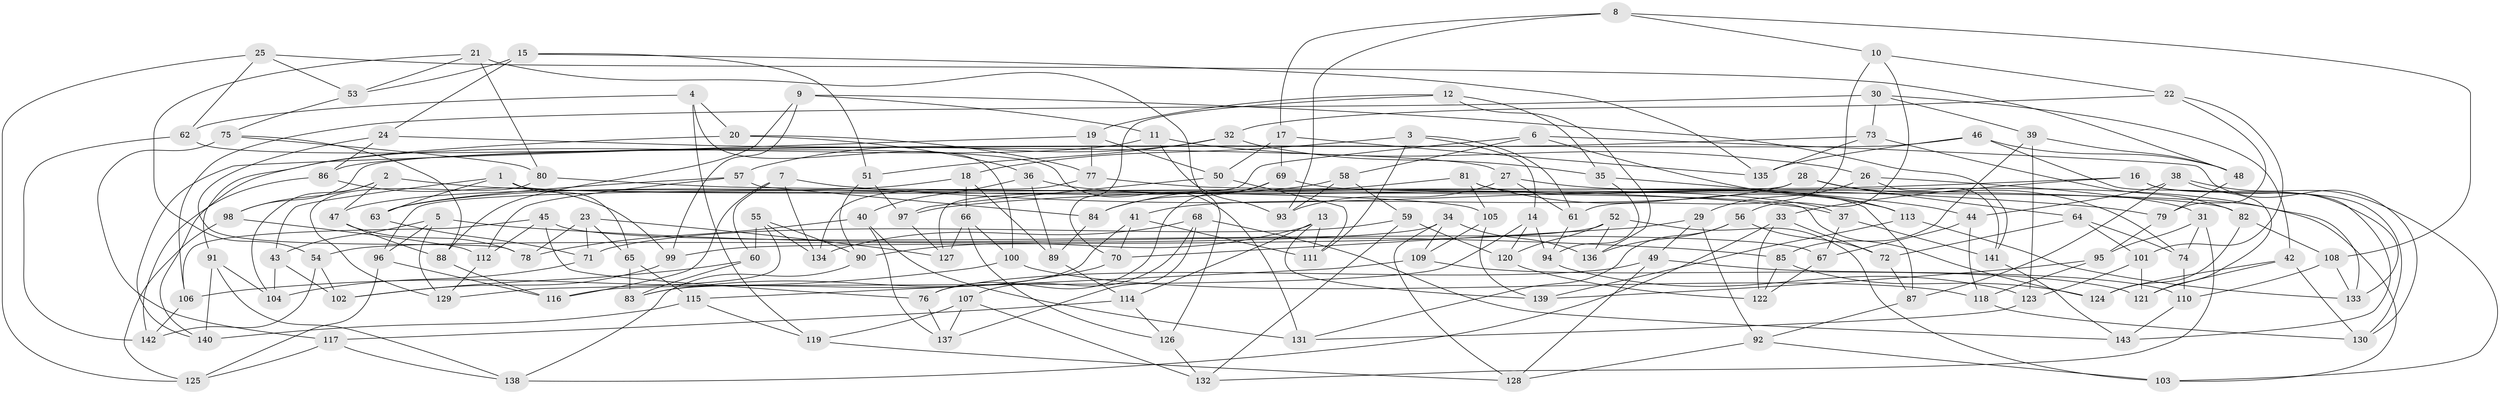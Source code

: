 // Generated by graph-tools (version 1.1) at 2025/38/03/09/25 02:38:06]
// undirected, 143 vertices, 286 edges
graph export_dot {
graph [start="1"]
  node [color=gray90,style=filled];
  1;
  2;
  3;
  4;
  5;
  6;
  7;
  8;
  9;
  10;
  11;
  12;
  13;
  14;
  15;
  16;
  17;
  18;
  19;
  20;
  21;
  22;
  23;
  24;
  25;
  26;
  27;
  28;
  29;
  30;
  31;
  32;
  33;
  34;
  35;
  36;
  37;
  38;
  39;
  40;
  41;
  42;
  43;
  44;
  45;
  46;
  47;
  48;
  49;
  50;
  51;
  52;
  53;
  54;
  55;
  56;
  57;
  58;
  59;
  60;
  61;
  62;
  63;
  64;
  65;
  66;
  67;
  68;
  69;
  70;
  71;
  72;
  73;
  74;
  75;
  76;
  77;
  78;
  79;
  80;
  81;
  82;
  83;
  84;
  85;
  86;
  87;
  88;
  89;
  90;
  91;
  92;
  93;
  94;
  95;
  96;
  97;
  98;
  99;
  100;
  101;
  102;
  103;
  104;
  105;
  106;
  107;
  108;
  109;
  110;
  111;
  112;
  113;
  114;
  115;
  116;
  117;
  118;
  119;
  120;
  121;
  122;
  123;
  124;
  125;
  126;
  127;
  128;
  129;
  130;
  131;
  132;
  133;
  134;
  135;
  136;
  137;
  138;
  139;
  140;
  141;
  142;
  143;
  1 -- 124;
  1 -- 43;
  1 -- 65;
  1 -- 63;
  2 -- 47;
  2 -- 37;
  2 -- 98;
  2 -- 104;
  3 -- 111;
  3 -- 61;
  3 -- 14;
  3 -- 18;
  4 -- 20;
  4 -- 119;
  4 -- 62;
  4 -- 100;
  5 -- 129;
  5 -- 43;
  5 -- 96;
  5 -- 85;
  6 -- 130;
  6 -- 58;
  6 -- 127;
  6 -- 113;
  7 -- 116;
  7 -- 134;
  7 -- 79;
  7 -- 60;
  8 -- 10;
  8 -- 108;
  8 -- 93;
  8 -- 17;
  9 -- 141;
  9 -- 88;
  9 -- 11;
  9 -- 99;
  10 -- 22;
  10 -- 56;
  10 -- 61;
  11 -- 26;
  11 -- 93;
  11 -- 140;
  12 -- 70;
  12 -- 35;
  12 -- 136;
  12 -- 19;
  13 -- 111;
  13 -- 139;
  13 -- 90;
  13 -- 114;
  14 -- 120;
  14 -- 94;
  14 -- 116;
  15 -- 51;
  15 -- 53;
  15 -- 135;
  15 -- 24;
  16 -- 33;
  16 -- 130;
  16 -- 97;
  16 -- 143;
  17 -- 135;
  17 -- 50;
  17 -- 69;
  18 -- 47;
  18 -- 66;
  18 -- 89;
  19 -- 140;
  19 -- 77;
  19 -- 50;
  20 -- 77;
  20 -- 36;
  20 -- 91;
  21 -- 54;
  21 -- 53;
  21 -- 80;
  21 -- 126;
  22 -- 101;
  22 -- 79;
  22 -- 32;
  23 -- 127;
  23 -- 65;
  23 -- 78;
  23 -- 71;
  24 -- 86;
  24 -- 78;
  24 -- 27;
  25 -- 62;
  25 -- 125;
  25 -- 48;
  25 -- 53;
  26 -- 29;
  26 -- 141;
  26 -- 31;
  27 -- 61;
  27 -- 93;
  27 -- 133;
  28 -- 64;
  28 -- 41;
  28 -- 74;
  28 -- 96;
  29 -- 92;
  29 -- 70;
  29 -- 49;
  30 -- 39;
  30 -- 106;
  30 -- 42;
  30 -- 73;
  31 -- 132;
  31 -- 74;
  31 -- 95;
  32 -- 57;
  32 -- 51;
  32 -- 35;
  33 -- 72;
  33 -- 122;
  33 -- 138;
  34 -- 136;
  34 -- 54;
  34 -- 128;
  34 -- 109;
  35 -- 94;
  35 -- 44;
  36 -- 89;
  36 -- 37;
  36 -- 40;
  37 -- 67;
  37 -- 141;
  38 -- 44;
  38 -- 103;
  38 -- 133;
  38 -- 87;
  39 -- 85;
  39 -- 48;
  39 -- 123;
  40 -- 131;
  40 -- 78;
  40 -- 137;
  41 -- 70;
  41 -- 111;
  41 -- 83;
  42 -- 121;
  42 -- 130;
  42 -- 124;
  43 -- 104;
  43 -- 102;
  44 -- 67;
  44 -- 118;
  45 -- 67;
  45 -- 76;
  45 -- 112;
  45 -- 106;
  46 -- 98;
  46 -- 135;
  46 -- 48;
  46 -- 121;
  47 -- 88;
  47 -- 78;
  48 -- 79;
  49 -- 128;
  49 -- 76;
  49 -- 110;
  50 -- 111;
  50 -- 97;
  51 -- 90;
  51 -- 97;
  52 -- 99;
  52 -- 136;
  52 -- 120;
  52 -- 103;
  53 -- 75;
  54 -- 102;
  54 -- 142;
  55 -- 134;
  55 -- 129;
  55 -- 60;
  55 -- 90;
  56 -- 72;
  56 -- 136;
  56 -- 131;
  57 -- 63;
  57 -- 112;
  57 -- 84;
  58 -- 59;
  58 -- 93;
  58 -- 63;
  59 -- 120;
  59 -- 132;
  59 -- 71;
  60 -- 83;
  60 -- 102;
  61 -- 94;
  62 -- 131;
  62 -- 142;
  63 -- 71;
  64 -- 74;
  64 -- 72;
  64 -- 101;
  65 -- 83;
  65 -- 115;
  66 -- 100;
  66 -- 127;
  66 -- 126;
  67 -- 122;
  68 -- 143;
  68 -- 137;
  68 -- 134;
  68 -- 107;
  69 -- 84;
  69 -- 76;
  69 -- 103;
  70 -- 83;
  71 -- 104;
  72 -- 87;
  73 -- 82;
  73 -- 86;
  73 -- 135;
  74 -- 110;
  75 -- 117;
  75 -- 80;
  75 -- 88;
  76 -- 137;
  77 -- 134;
  77 -- 82;
  79 -- 95;
  80 -- 129;
  80 -- 105;
  81 -- 84;
  81 -- 105;
  81 -- 113;
  81 -- 87;
  82 -- 108;
  82 -- 124;
  84 -- 89;
  85 -- 124;
  85 -- 122;
  86 -- 142;
  86 -- 99;
  87 -- 92;
  88 -- 116;
  89 -- 114;
  90 -- 138;
  91 -- 140;
  91 -- 104;
  91 -- 138;
  92 -- 128;
  92 -- 103;
  94 -- 123;
  95 -- 118;
  95 -- 139;
  96 -- 125;
  96 -- 116;
  97 -- 127;
  98 -- 112;
  98 -- 125;
  99 -- 102;
  100 -- 118;
  100 -- 106;
  101 -- 123;
  101 -- 121;
  105 -- 139;
  105 -- 109;
  106 -- 142;
  107 -- 132;
  107 -- 119;
  107 -- 137;
  108 -- 110;
  108 -- 133;
  109 -- 115;
  109 -- 121;
  110 -- 143;
  112 -- 129;
  113 -- 139;
  113 -- 133;
  114 -- 126;
  114 -- 117;
  115 -- 119;
  115 -- 140;
  117 -- 125;
  117 -- 138;
  118 -- 130;
  119 -- 128;
  120 -- 122;
  123 -- 131;
  126 -- 132;
  141 -- 143;
}
